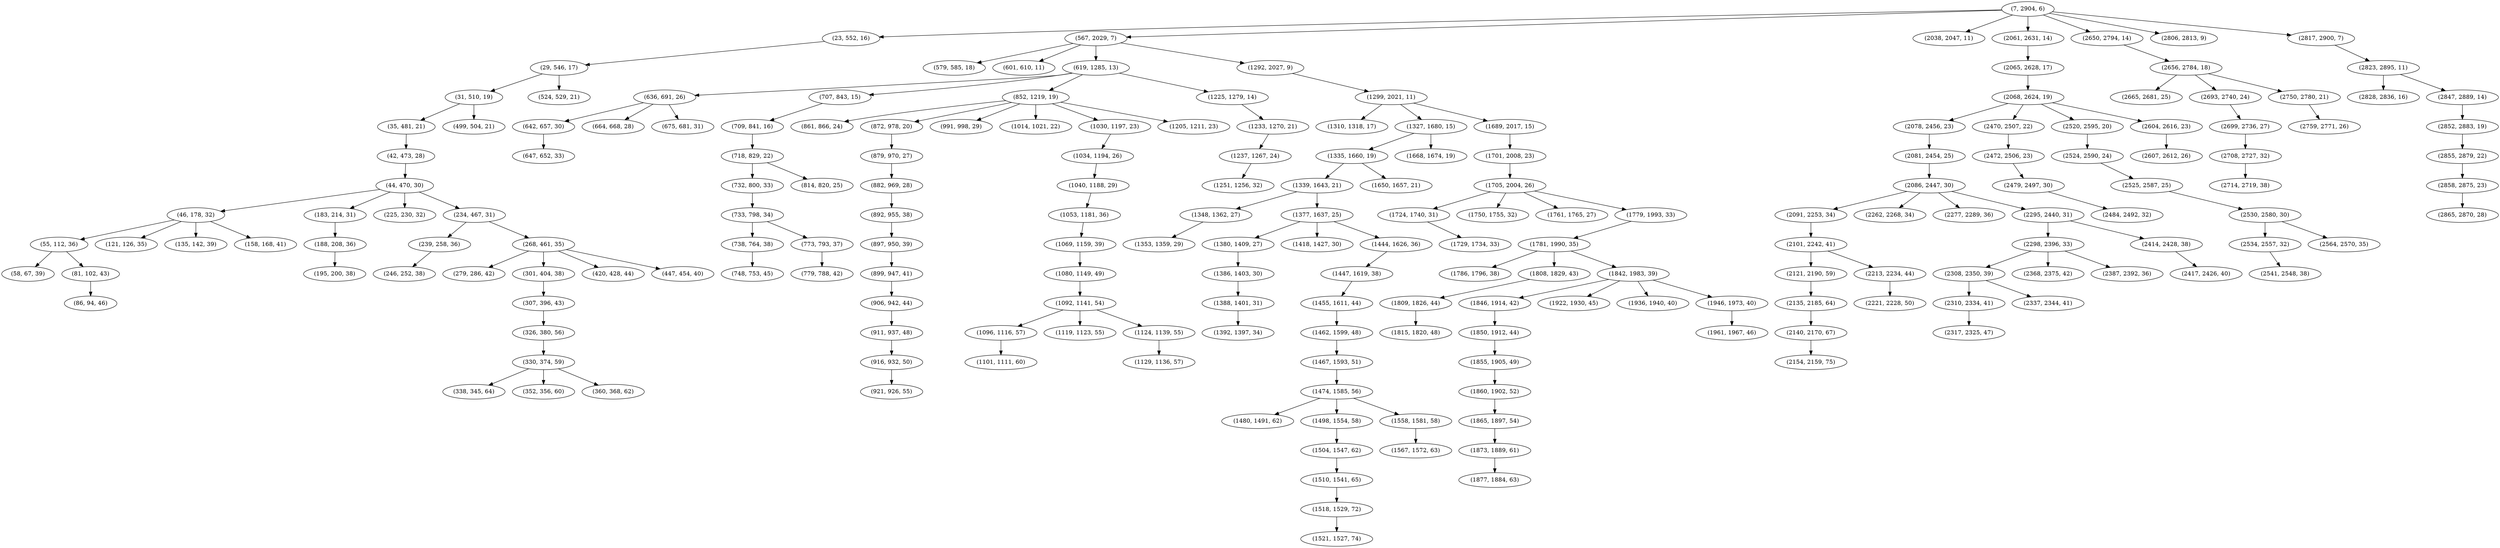 digraph tree {
    "(7, 2904, 6)";
    "(23, 552, 16)";
    "(29, 546, 17)";
    "(31, 510, 19)";
    "(35, 481, 21)";
    "(42, 473, 28)";
    "(44, 470, 30)";
    "(46, 178, 32)";
    "(55, 112, 36)";
    "(58, 67, 39)";
    "(81, 102, 43)";
    "(86, 94, 46)";
    "(121, 126, 35)";
    "(135, 142, 39)";
    "(158, 168, 41)";
    "(183, 214, 31)";
    "(188, 208, 36)";
    "(195, 200, 38)";
    "(225, 230, 32)";
    "(234, 467, 31)";
    "(239, 258, 36)";
    "(246, 252, 38)";
    "(268, 461, 35)";
    "(279, 286, 42)";
    "(301, 404, 38)";
    "(307, 396, 43)";
    "(326, 380, 56)";
    "(330, 374, 59)";
    "(338, 345, 64)";
    "(352, 356, 60)";
    "(360, 368, 62)";
    "(420, 428, 44)";
    "(447, 454, 40)";
    "(499, 504, 21)";
    "(524, 529, 21)";
    "(567, 2029, 7)";
    "(579, 585, 18)";
    "(601, 610, 11)";
    "(619, 1285, 13)";
    "(636, 691, 26)";
    "(642, 657, 30)";
    "(647, 652, 33)";
    "(664, 668, 28)";
    "(675, 681, 31)";
    "(707, 843, 15)";
    "(709, 841, 16)";
    "(718, 829, 22)";
    "(732, 800, 33)";
    "(733, 798, 34)";
    "(738, 764, 38)";
    "(748, 753, 45)";
    "(773, 793, 37)";
    "(779, 788, 42)";
    "(814, 820, 25)";
    "(852, 1219, 19)";
    "(861, 866, 24)";
    "(872, 978, 20)";
    "(879, 970, 27)";
    "(882, 969, 28)";
    "(892, 955, 38)";
    "(897, 950, 39)";
    "(899, 947, 41)";
    "(906, 942, 44)";
    "(911, 937, 48)";
    "(916, 932, 50)";
    "(921, 926, 55)";
    "(991, 998, 29)";
    "(1014, 1021, 22)";
    "(1030, 1197, 23)";
    "(1034, 1194, 26)";
    "(1040, 1188, 29)";
    "(1053, 1181, 36)";
    "(1069, 1159, 39)";
    "(1080, 1149, 49)";
    "(1092, 1141, 54)";
    "(1096, 1116, 57)";
    "(1101, 1111, 60)";
    "(1119, 1123, 55)";
    "(1124, 1139, 55)";
    "(1129, 1136, 57)";
    "(1205, 1211, 23)";
    "(1225, 1279, 14)";
    "(1233, 1270, 21)";
    "(1237, 1267, 24)";
    "(1251, 1256, 32)";
    "(1292, 2027, 9)";
    "(1299, 2021, 11)";
    "(1310, 1318, 17)";
    "(1327, 1680, 15)";
    "(1335, 1660, 19)";
    "(1339, 1643, 21)";
    "(1348, 1362, 27)";
    "(1353, 1359, 29)";
    "(1377, 1637, 25)";
    "(1380, 1409, 27)";
    "(1386, 1403, 30)";
    "(1388, 1401, 31)";
    "(1392, 1397, 34)";
    "(1418, 1427, 30)";
    "(1444, 1626, 36)";
    "(1447, 1619, 38)";
    "(1455, 1611, 44)";
    "(1462, 1599, 48)";
    "(1467, 1593, 51)";
    "(1474, 1585, 56)";
    "(1480, 1491, 62)";
    "(1498, 1554, 58)";
    "(1504, 1547, 62)";
    "(1510, 1541, 65)";
    "(1518, 1529, 72)";
    "(1521, 1527, 74)";
    "(1558, 1581, 58)";
    "(1567, 1572, 63)";
    "(1650, 1657, 21)";
    "(1668, 1674, 19)";
    "(1689, 2017, 15)";
    "(1701, 2008, 23)";
    "(1705, 2004, 26)";
    "(1724, 1740, 31)";
    "(1729, 1734, 33)";
    "(1750, 1755, 32)";
    "(1761, 1765, 27)";
    "(1779, 1993, 33)";
    "(1781, 1990, 35)";
    "(1786, 1796, 38)";
    "(1808, 1829, 43)";
    "(1809, 1826, 44)";
    "(1815, 1820, 48)";
    "(1842, 1983, 39)";
    "(1846, 1914, 42)";
    "(1850, 1912, 44)";
    "(1855, 1905, 49)";
    "(1860, 1902, 52)";
    "(1865, 1897, 54)";
    "(1873, 1889, 61)";
    "(1877, 1884, 63)";
    "(1922, 1930, 45)";
    "(1936, 1940, 40)";
    "(1946, 1973, 40)";
    "(1961, 1967, 46)";
    "(2038, 2047, 11)";
    "(2061, 2631, 14)";
    "(2065, 2628, 17)";
    "(2068, 2624, 19)";
    "(2078, 2456, 23)";
    "(2081, 2454, 25)";
    "(2086, 2447, 30)";
    "(2091, 2253, 34)";
    "(2101, 2242, 41)";
    "(2121, 2190, 59)";
    "(2135, 2185, 64)";
    "(2140, 2170, 67)";
    "(2154, 2159, 75)";
    "(2213, 2234, 44)";
    "(2221, 2228, 50)";
    "(2262, 2268, 34)";
    "(2277, 2289, 36)";
    "(2295, 2440, 31)";
    "(2298, 2396, 33)";
    "(2308, 2350, 39)";
    "(2310, 2334, 41)";
    "(2317, 2325, 47)";
    "(2337, 2344, 41)";
    "(2368, 2375, 42)";
    "(2387, 2392, 36)";
    "(2414, 2428, 38)";
    "(2417, 2426, 40)";
    "(2470, 2507, 22)";
    "(2472, 2506, 23)";
    "(2479, 2497, 30)";
    "(2484, 2492, 32)";
    "(2520, 2595, 20)";
    "(2524, 2590, 24)";
    "(2525, 2587, 25)";
    "(2530, 2580, 30)";
    "(2534, 2557, 32)";
    "(2541, 2548, 38)";
    "(2564, 2570, 35)";
    "(2604, 2616, 23)";
    "(2607, 2612, 26)";
    "(2650, 2794, 14)";
    "(2656, 2784, 18)";
    "(2665, 2681, 25)";
    "(2693, 2740, 24)";
    "(2699, 2736, 27)";
    "(2708, 2727, 32)";
    "(2714, 2719, 38)";
    "(2750, 2780, 21)";
    "(2759, 2771, 26)";
    "(2806, 2813, 9)";
    "(2817, 2900, 7)";
    "(2823, 2895, 11)";
    "(2828, 2836, 16)";
    "(2847, 2889, 14)";
    "(2852, 2883, 19)";
    "(2855, 2879, 22)";
    "(2858, 2875, 23)";
    "(2865, 2870, 28)";
    "(7, 2904, 6)" -> "(23, 552, 16)";
    "(7, 2904, 6)" -> "(567, 2029, 7)";
    "(7, 2904, 6)" -> "(2038, 2047, 11)";
    "(7, 2904, 6)" -> "(2061, 2631, 14)";
    "(7, 2904, 6)" -> "(2650, 2794, 14)";
    "(7, 2904, 6)" -> "(2806, 2813, 9)";
    "(7, 2904, 6)" -> "(2817, 2900, 7)";
    "(23, 552, 16)" -> "(29, 546, 17)";
    "(29, 546, 17)" -> "(31, 510, 19)";
    "(29, 546, 17)" -> "(524, 529, 21)";
    "(31, 510, 19)" -> "(35, 481, 21)";
    "(31, 510, 19)" -> "(499, 504, 21)";
    "(35, 481, 21)" -> "(42, 473, 28)";
    "(42, 473, 28)" -> "(44, 470, 30)";
    "(44, 470, 30)" -> "(46, 178, 32)";
    "(44, 470, 30)" -> "(183, 214, 31)";
    "(44, 470, 30)" -> "(225, 230, 32)";
    "(44, 470, 30)" -> "(234, 467, 31)";
    "(46, 178, 32)" -> "(55, 112, 36)";
    "(46, 178, 32)" -> "(121, 126, 35)";
    "(46, 178, 32)" -> "(135, 142, 39)";
    "(46, 178, 32)" -> "(158, 168, 41)";
    "(55, 112, 36)" -> "(58, 67, 39)";
    "(55, 112, 36)" -> "(81, 102, 43)";
    "(81, 102, 43)" -> "(86, 94, 46)";
    "(183, 214, 31)" -> "(188, 208, 36)";
    "(188, 208, 36)" -> "(195, 200, 38)";
    "(234, 467, 31)" -> "(239, 258, 36)";
    "(234, 467, 31)" -> "(268, 461, 35)";
    "(239, 258, 36)" -> "(246, 252, 38)";
    "(268, 461, 35)" -> "(279, 286, 42)";
    "(268, 461, 35)" -> "(301, 404, 38)";
    "(268, 461, 35)" -> "(420, 428, 44)";
    "(268, 461, 35)" -> "(447, 454, 40)";
    "(301, 404, 38)" -> "(307, 396, 43)";
    "(307, 396, 43)" -> "(326, 380, 56)";
    "(326, 380, 56)" -> "(330, 374, 59)";
    "(330, 374, 59)" -> "(338, 345, 64)";
    "(330, 374, 59)" -> "(352, 356, 60)";
    "(330, 374, 59)" -> "(360, 368, 62)";
    "(567, 2029, 7)" -> "(579, 585, 18)";
    "(567, 2029, 7)" -> "(601, 610, 11)";
    "(567, 2029, 7)" -> "(619, 1285, 13)";
    "(567, 2029, 7)" -> "(1292, 2027, 9)";
    "(619, 1285, 13)" -> "(636, 691, 26)";
    "(619, 1285, 13)" -> "(707, 843, 15)";
    "(619, 1285, 13)" -> "(852, 1219, 19)";
    "(619, 1285, 13)" -> "(1225, 1279, 14)";
    "(636, 691, 26)" -> "(642, 657, 30)";
    "(636, 691, 26)" -> "(664, 668, 28)";
    "(636, 691, 26)" -> "(675, 681, 31)";
    "(642, 657, 30)" -> "(647, 652, 33)";
    "(707, 843, 15)" -> "(709, 841, 16)";
    "(709, 841, 16)" -> "(718, 829, 22)";
    "(718, 829, 22)" -> "(732, 800, 33)";
    "(718, 829, 22)" -> "(814, 820, 25)";
    "(732, 800, 33)" -> "(733, 798, 34)";
    "(733, 798, 34)" -> "(738, 764, 38)";
    "(733, 798, 34)" -> "(773, 793, 37)";
    "(738, 764, 38)" -> "(748, 753, 45)";
    "(773, 793, 37)" -> "(779, 788, 42)";
    "(852, 1219, 19)" -> "(861, 866, 24)";
    "(852, 1219, 19)" -> "(872, 978, 20)";
    "(852, 1219, 19)" -> "(991, 998, 29)";
    "(852, 1219, 19)" -> "(1014, 1021, 22)";
    "(852, 1219, 19)" -> "(1030, 1197, 23)";
    "(852, 1219, 19)" -> "(1205, 1211, 23)";
    "(872, 978, 20)" -> "(879, 970, 27)";
    "(879, 970, 27)" -> "(882, 969, 28)";
    "(882, 969, 28)" -> "(892, 955, 38)";
    "(892, 955, 38)" -> "(897, 950, 39)";
    "(897, 950, 39)" -> "(899, 947, 41)";
    "(899, 947, 41)" -> "(906, 942, 44)";
    "(906, 942, 44)" -> "(911, 937, 48)";
    "(911, 937, 48)" -> "(916, 932, 50)";
    "(916, 932, 50)" -> "(921, 926, 55)";
    "(1030, 1197, 23)" -> "(1034, 1194, 26)";
    "(1034, 1194, 26)" -> "(1040, 1188, 29)";
    "(1040, 1188, 29)" -> "(1053, 1181, 36)";
    "(1053, 1181, 36)" -> "(1069, 1159, 39)";
    "(1069, 1159, 39)" -> "(1080, 1149, 49)";
    "(1080, 1149, 49)" -> "(1092, 1141, 54)";
    "(1092, 1141, 54)" -> "(1096, 1116, 57)";
    "(1092, 1141, 54)" -> "(1119, 1123, 55)";
    "(1092, 1141, 54)" -> "(1124, 1139, 55)";
    "(1096, 1116, 57)" -> "(1101, 1111, 60)";
    "(1124, 1139, 55)" -> "(1129, 1136, 57)";
    "(1225, 1279, 14)" -> "(1233, 1270, 21)";
    "(1233, 1270, 21)" -> "(1237, 1267, 24)";
    "(1237, 1267, 24)" -> "(1251, 1256, 32)";
    "(1292, 2027, 9)" -> "(1299, 2021, 11)";
    "(1299, 2021, 11)" -> "(1310, 1318, 17)";
    "(1299, 2021, 11)" -> "(1327, 1680, 15)";
    "(1299, 2021, 11)" -> "(1689, 2017, 15)";
    "(1327, 1680, 15)" -> "(1335, 1660, 19)";
    "(1327, 1680, 15)" -> "(1668, 1674, 19)";
    "(1335, 1660, 19)" -> "(1339, 1643, 21)";
    "(1335, 1660, 19)" -> "(1650, 1657, 21)";
    "(1339, 1643, 21)" -> "(1348, 1362, 27)";
    "(1339, 1643, 21)" -> "(1377, 1637, 25)";
    "(1348, 1362, 27)" -> "(1353, 1359, 29)";
    "(1377, 1637, 25)" -> "(1380, 1409, 27)";
    "(1377, 1637, 25)" -> "(1418, 1427, 30)";
    "(1377, 1637, 25)" -> "(1444, 1626, 36)";
    "(1380, 1409, 27)" -> "(1386, 1403, 30)";
    "(1386, 1403, 30)" -> "(1388, 1401, 31)";
    "(1388, 1401, 31)" -> "(1392, 1397, 34)";
    "(1444, 1626, 36)" -> "(1447, 1619, 38)";
    "(1447, 1619, 38)" -> "(1455, 1611, 44)";
    "(1455, 1611, 44)" -> "(1462, 1599, 48)";
    "(1462, 1599, 48)" -> "(1467, 1593, 51)";
    "(1467, 1593, 51)" -> "(1474, 1585, 56)";
    "(1474, 1585, 56)" -> "(1480, 1491, 62)";
    "(1474, 1585, 56)" -> "(1498, 1554, 58)";
    "(1474, 1585, 56)" -> "(1558, 1581, 58)";
    "(1498, 1554, 58)" -> "(1504, 1547, 62)";
    "(1504, 1547, 62)" -> "(1510, 1541, 65)";
    "(1510, 1541, 65)" -> "(1518, 1529, 72)";
    "(1518, 1529, 72)" -> "(1521, 1527, 74)";
    "(1558, 1581, 58)" -> "(1567, 1572, 63)";
    "(1689, 2017, 15)" -> "(1701, 2008, 23)";
    "(1701, 2008, 23)" -> "(1705, 2004, 26)";
    "(1705, 2004, 26)" -> "(1724, 1740, 31)";
    "(1705, 2004, 26)" -> "(1750, 1755, 32)";
    "(1705, 2004, 26)" -> "(1761, 1765, 27)";
    "(1705, 2004, 26)" -> "(1779, 1993, 33)";
    "(1724, 1740, 31)" -> "(1729, 1734, 33)";
    "(1779, 1993, 33)" -> "(1781, 1990, 35)";
    "(1781, 1990, 35)" -> "(1786, 1796, 38)";
    "(1781, 1990, 35)" -> "(1808, 1829, 43)";
    "(1781, 1990, 35)" -> "(1842, 1983, 39)";
    "(1808, 1829, 43)" -> "(1809, 1826, 44)";
    "(1809, 1826, 44)" -> "(1815, 1820, 48)";
    "(1842, 1983, 39)" -> "(1846, 1914, 42)";
    "(1842, 1983, 39)" -> "(1922, 1930, 45)";
    "(1842, 1983, 39)" -> "(1936, 1940, 40)";
    "(1842, 1983, 39)" -> "(1946, 1973, 40)";
    "(1846, 1914, 42)" -> "(1850, 1912, 44)";
    "(1850, 1912, 44)" -> "(1855, 1905, 49)";
    "(1855, 1905, 49)" -> "(1860, 1902, 52)";
    "(1860, 1902, 52)" -> "(1865, 1897, 54)";
    "(1865, 1897, 54)" -> "(1873, 1889, 61)";
    "(1873, 1889, 61)" -> "(1877, 1884, 63)";
    "(1946, 1973, 40)" -> "(1961, 1967, 46)";
    "(2061, 2631, 14)" -> "(2065, 2628, 17)";
    "(2065, 2628, 17)" -> "(2068, 2624, 19)";
    "(2068, 2624, 19)" -> "(2078, 2456, 23)";
    "(2068, 2624, 19)" -> "(2470, 2507, 22)";
    "(2068, 2624, 19)" -> "(2520, 2595, 20)";
    "(2068, 2624, 19)" -> "(2604, 2616, 23)";
    "(2078, 2456, 23)" -> "(2081, 2454, 25)";
    "(2081, 2454, 25)" -> "(2086, 2447, 30)";
    "(2086, 2447, 30)" -> "(2091, 2253, 34)";
    "(2086, 2447, 30)" -> "(2262, 2268, 34)";
    "(2086, 2447, 30)" -> "(2277, 2289, 36)";
    "(2086, 2447, 30)" -> "(2295, 2440, 31)";
    "(2091, 2253, 34)" -> "(2101, 2242, 41)";
    "(2101, 2242, 41)" -> "(2121, 2190, 59)";
    "(2101, 2242, 41)" -> "(2213, 2234, 44)";
    "(2121, 2190, 59)" -> "(2135, 2185, 64)";
    "(2135, 2185, 64)" -> "(2140, 2170, 67)";
    "(2140, 2170, 67)" -> "(2154, 2159, 75)";
    "(2213, 2234, 44)" -> "(2221, 2228, 50)";
    "(2295, 2440, 31)" -> "(2298, 2396, 33)";
    "(2295, 2440, 31)" -> "(2414, 2428, 38)";
    "(2298, 2396, 33)" -> "(2308, 2350, 39)";
    "(2298, 2396, 33)" -> "(2368, 2375, 42)";
    "(2298, 2396, 33)" -> "(2387, 2392, 36)";
    "(2308, 2350, 39)" -> "(2310, 2334, 41)";
    "(2308, 2350, 39)" -> "(2337, 2344, 41)";
    "(2310, 2334, 41)" -> "(2317, 2325, 47)";
    "(2414, 2428, 38)" -> "(2417, 2426, 40)";
    "(2470, 2507, 22)" -> "(2472, 2506, 23)";
    "(2472, 2506, 23)" -> "(2479, 2497, 30)";
    "(2479, 2497, 30)" -> "(2484, 2492, 32)";
    "(2520, 2595, 20)" -> "(2524, 2590, 24)";
    "(2524, 2590, 24)" -> "(2525, 2587, 25)";
    "(2525, 2587, 25)" -> "(2530, 2580, 30)";
    "(2530, 2580, 30)" -> "(2534, 2557, 32)";
    "(2530, 2580, 30)" -> "(2564, 2570, 35)";
    "(2534, 2557, 32)" -> "(2541, 2548, 38)";
    "(2604, 2616, 23)" -> "(2607, 2612, 26)";
    "(2650, 2794, 14)" -> "(2656, 2784, 18)";
    "(2656, 2784, 18)" -> "(2665, 2681, 25)";
    "(2656, 2784, 18)" -> "(2693, 2740, 24)";
    "(2656, 2784, 18)" -> "(2750, 2780, 21)";
    "(2693, 2740, 24)" -> "(2699, 2736, 27)";
    "(2699, 2736, 27)" -> "(2708, 2727, 32)";
    "(2708, 2727, 32)" -> "(2714, 2719, 38)";
    "(2750, 2780, 21)" -> "(2759, 2771, 26)";
    "(2817, 2900, 7)" -> "(2823, 2895, 11)";
    "(2823, 2895, 11)" -> "(2828, 2836, 16)";
    "(2823, 2895, 11)" -> "(2847, 2889, 14)";
    "(2847, 2889, 14)" -> "(2852, 2883, 19)";
    "(2852, 2883, 19)" -> "(2855, 2879, 22)";
    "(2855, 2879, 22)" -> "(2858, 2875, 23)";
    "(2858, 2875, 23)" -> "(2865, 2870, 28)";
}
